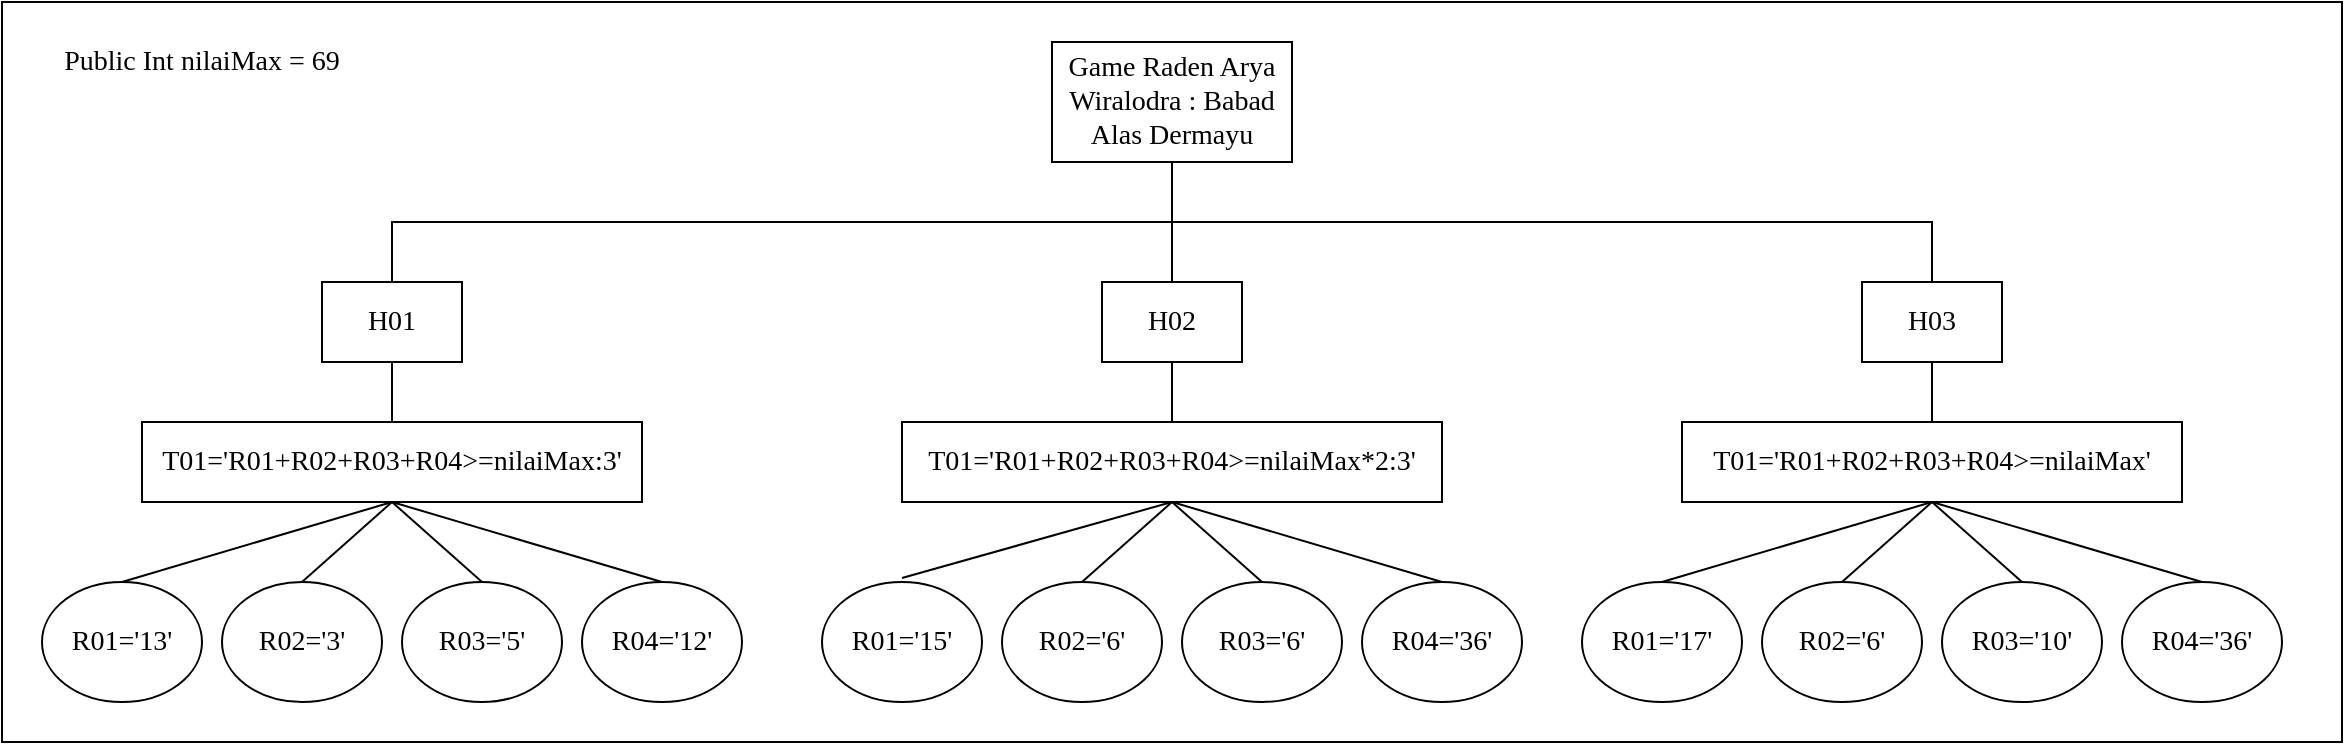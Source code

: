 <mxfile version="13.7.6" type="github">
  <diagram id="zMZedxxuEh53c-AYyQvR" name="Page-1">
    <mxGraphModel dx="1014" dy="498" grid="1" gridSize="10" guides="1" tooltips="1" connect="1" arrows="1" fold="1" page="1" pageScale="1" pageWidth="900" pageHeight="800" math="0" shadow="0">
      <root>
        <mxCell id="0" />
        <mxCell id="1" parent="0" />
        <mxCell id="JtY06ijEBdB0-CIDA702-45" value="" style="rounded=0;whiteSpace=wrap;html=1;fontSize=14;fontFamily=Times New Roman;" parent="1" vertex="1">
          <mxGeometry y="80" width="1170" height="370" as="geometry" />
        </mxCell>
        <mxCell id="JtY06ijEBdB0-CIDA702-27" style="edgeStyle=orthogonalEdgeStyle;rounded=0;orthogonalLoop=1;jettySize=auto;html=1;entryX=0.5;entryY=0;entryDx=0;entryDy=0;fontSize=14;endArrow=none;endFill=0;fontFamily=Times New Roman;" parent="1" source="JtY06ijEBdB0-CIDA702-1" target="JtY06ijEBdB0-CIDA702-3" edge="1">
          <mxGeometry relative="1" as="geometry" />
        </mxCell>
        <mxCell id="JtY06ijEBdB0-CIDA702-28" style="edgeStyle=orthogonalEdgeStyle;rounded=0;orthogonalLoop=1;jettySize=auto;html=1;entryX=0.5;entryY=0;entryDx=0;entryDy=0;fontSize=14;endArrow=none;endFill=0;fontFamily=Times New Roman;" parent="1" source="JtY06ijEBdB0-CIDA702-1" target="JtY06ijEBdB0-CIDA702-2" edge="1">
          <mxGeometry relative="1" as="geometry">
            <Array as="points">
              <mxPoint x="585" y="190" />
              <mxPoint x="195" y="190" />
            </Array>
          </mxGeometry>
        </mxCell>
        <mxCell id="JtY06ijEBdB0-CIDA702-29" style="edgeStyle=orthogonalEdgeStyle;rounded=0;orthogonalLoop=1;jettySize=auto;html=1;entryX=0.5;entryY=0;entryDx=0;entryDy=0;fontSize=14;endArrow=none;endFill=0;fontFamily=Times New Roman;" parent="1" source="JtY06ijEBdB0-CIDA702-1" target="JtY06ijEBdB0-CIDA702-4" edge="1">
          <mxGeometry relative="1" as="geometry">
            <Array as="points">
              <mxPoint x="585" y="190" />
              <mxPoint x="965" y="190" />
            </Array>
          </mxGeometry>
        </mxCell>
        <mxCell id="JtY06ijEBdB0-CIDA702-1" value="Game Raden Arya Wiralodra : Babad Alas Dermayu" style="rounded=0;whiteSpace=wrap;html=1;fontSize=14;fontFamily=Times New Roman;" parent="1" vertex="1">
          <mxGeometry x="525" y="100" width="120" height="60" as="geometry" />
        </mxCell>
        <mxCell id="JtY06ijEBdB0-CIDA702-31" style="edgeStyle=orthogonalEdgeStyle;rounded=0;orthogonalLoop=1;jettySize=auto;html=1;entryX=0.5;entryY=0;entryDx=0;entryDy=0;fontSize=14;endArrow=none;endFill=0;fontFamily=Times New Roman;" parent="1" source="JtY06ijEBdB0-CIDA702-2" target="JtY06ijEBdB0-CIDA702-5" edge="1">
          <mxGeometry relative="1" as="geometry" />
        </mxCell>
        <mxCell id="JtY06ijEBdB0-CIDA702-2" value="H01" style="rounded=0;whiteSpace=wrap;html=1;fontSize=14;fontFamily=Times New Roman;" parent="1" vertex="1">
          <mxGeometry x="160" y="220" width="70" height="40" as="geometry" />
        </mxCell>
        <mxCell id="JtY06ijEBdB0-CIDA702-30" style="edgeStyle=orthogonalEdgeStyle;rounded=0;orthogonalLoop=1;jettySize=auto;html=1;entryX=0.5;entryY=0;entryDx=0;entryDy=0;fontSize=14;endArrow=none;endFill=0;fontFamily=Times New Roman;" parent="1" source="JtY06ijEBdB0-CIDA702-3" target="JtY06ijEBdB0-CIDA702-6" edge="1">
          <mxGeometry relative="1" as="geometry" />
        </mxCell>
        <mxCell id="JtY06ijEBdB0-CIDA702-3" value="H02" style="rounded=0;whiteSpace=wrap;html=1;fontSize=14;fontFamily=Times New Roman;" parent="1" vertex="1">
          <mxGeometry x="550" y="220" width="70" height="40" as="geometry" />
        </mxCell>
        <mxCell id="JtY06ijEBdB0-CIDA702-32" style="edgeStyle=orthogonalEdgeStyle;rounded=0;orthogonalLoop=1;jettySize=auto;html=1;entryX=0.5;entryY=0;entryDx=0;entryDy=0;fontSize=14;endArrow=none;endFill=0;fontFamily=Times New Roman;" parent="1" source="JtY06ijEBdB0-CIDA702-4" target="JtY06ijEBdB0-CIDA702-7" edge="1">
          <mxGeometry relative="1" as="geometry" />
        </mxCell>
        <mxCell id="JtY06ijEBdB0-CIDA702-4" value="H03" style="rounded=0;whiteSpace=wrap;html=1;fontSize=14;fontFamily=Times New Roman;" parent="1" vertex="1">
          <mxGeometry x="930" y="220" width="70" height="40" as="geometry" />
        </mxCell>
        <mxCell id="JtY06ijEBdB0-CIDA702-5" value="T01=&#39;R01+R02+R03+R04&amp;gt;=nilaiMax:3&#39;" style="rounded=0;whiteSpace=wrap;html=1;fontSize=14;fontFamily=Times New Roman;" parent="1" vertex="1">
          <mxGeometry x="70" y="290" width="250" height="40" as="geometry" />
        </mxCell>
        <mxCell id="JtY06ijEBdB0-CIDA702-6" value="T01=&#39;R01+R02+R03+R04&amp;gt;=nilaiMax*2:3&#39;" style="rounded=0;whiteSpace=wrap;html=1;fontSize=14;fontFamily=Times New Roman;" parent="1" vertex="1">
          <mxGeometry x="450" y="290" width="270" height="40" as="geometry" />
        </mxCell>
        <mxCell id="JtY06ijEBdB0-CIDA702-7" value="T01=&#39;R01+R02+R03+R04&amp;gt;=nilaiMax&#39;" style="rounded=0;whiteSpace=wrap;html=1;fontSize=14;fontFamily=Times New Roman;" parent="1" vertex="1">
          <mxGeometry x="840" y="290" width="250" height="40" as="geometry" />
        </mxCell>
        <mxCell id="JtY06ijEBdB0-CIDA702-8" value="R01=&#39;13&#39;" style="ellipse;whiteSpace=wrap;html=1;fontSize=14;fontFamily=Times New Roman;" parent="1" vertex="1">
          <mxGeometry x="20" y="370" width="80" height="60" as="geometry" />
        </mxCell>
        <mxCell id="JtY06ijEBdB0-CIDA702-9" value="R02=&#39;3&#39;" style="ellipse;whiteSpace=wrap;html=1;fontSize=14;fontFamily=Times New Roman;" parent="1" vertex="1">
          <mxGeometry x="110" y="370" width="80" height="60" as="geometry" />
        </mxCell>
        <mxCell id="JtY06ijEBdB0-CIDA702-10" value="R03=&#39;5&#39;" style="ellipse;whiteSpace=wrap;html=1;fontSize=14;fontFamily=Times New Roman;" parent="1" vertex="1">
          <mxGeometry x="200" y="370" width="80" height="60" as="geometry" />
        </mxCell>
        <mxCell id="JtY06ijEBdB0-CIDA702-11" value="R04=&#39;12&#39;" style="ellipse;whiteSpace=wrap;html=1;fontSize=14;fontFamily=Times New Roman;" parent="1" vertex="1">
          <mxGeometry x="290" y="370" width="80" height="60" as="geometry" />
        </mxCell>
        <mxCell id="JtY06ijEBdB0-CIDA702-17" value="R01=&#39;15&#39;" style="ellipse;whiteSpace=wrap;html=1;fontSize=14;fontFamily=Times New Roman;" parent="1" vertex="1">
          <mxGeometry x="410" y="370" width="80" height="60" as="geometry" />
        </mxCell>
        <mxCell id="JtY06ijEBdB0-CIDA702-18" value="R02=&#39;6&#39;" style="ellipse;whiteSpace=wrap;html=1;fontSize=14;fontFamily=Times New Roman;" parent="1" vertex="1">
          <mxGeometry x="500" y="370" width="80" height="60" as="geometry" />
        </mxCell>
        <mxCell id="JtY06ijEBdB0-CIDA702-19" value="R03=&#39;6&#39;" style="ellipse;whiteSpace=wrap;html=1;fontSize=14;fontFamily=Times New Roman;" parent="1" vertex="1">
          <mxGeometry x="590" y="370" width="80" height="60" as="geometry" />
        </mxCell>
        <mxCell id="JtY06ijEBdB0-CIDA702-20" value="R04=&#39;36&#39;" style="ellipse;whiteSpace=wrap;html=1;fontSize=14;fontFamily=Times New Roman;" parent="1" vertex="1">
          <mxGeometry x="680" y="370" width="80" height="60" as="geometry" />
        </mxCell>
        <mxCell id="JtY06ijEBdB0-CIDA702-21" value="R01=&#39;17&#39;" style="ellipse;whiteSpace=wrap;html=1;fontSize=14;fontFamily=Times New Roman;" parent="1" vertex="1">
          <mxGeometry x="790" y="370" width="80" height="60" as="geometry" />
        </mxCell>
        <mxCell id="JtY06ijEBdB0-CIDA702-22" value="R02=&#39;6&#39;" style="ellipse;whiteSpace=wrap;html=1;fontSize=14;fontFamily=Times New Roman;" parent="1" vertex="1">
          <mxGeometry x="880" y="370" width="80" height="60" as="geometry" />
        </mxCell>
        <mxCell id="JtY06ijEBdB0-CIDA702-23" value="R03=&#39;10&#39;" style="ellipse;whiteSpace=wrap;html=1;fontSize=14;fontFamily=Times New Roman;" parent="1" vertex="1">
          <mxGeometry x="970" y="370" width="80" height="60" as="geometry" />
        </mxCell>
        <mxCell id="JtY06ijEBdB0-CIDA702-24" value="R04=&#39;36&#39;" style="ellipse;whiteSpace=wrap;html=1;fontSize=14;fontFamily=Times New Roman;" parent="1" vertex="1">
          <mxGeometry x="1060" y="370" width="80" height="60" as="geometry" />
        </mxCell>
        <mxCell id="JtY06ijEBdB0-CIDA702-33" value="" style="endArrow=none;html=1;fontSize=14;exitX=0.5;exitY=0;exitDx=0;exitDy=0;entryX=0.5;entryY=1;entryDx=0;entryDy=0;fontFamily=Times New Roman;" parent="1" source="JtY06ijEBdB0-CIDA702-8" target="JtY06ijEBdB0-CIDA702-5" edge="1">
          <mxGeometry width="50" height="50" relative="1" as="geometry">
            <mxPoint x="120" y="550" as="sourcePoint" />
            <mxPoint x="170" y="500" as="targetPoint" />
          </mxGeometry>
        </mxCell>
        <mxCell id="JtY06ijEBdB0-CIDA702-34" value="" style="endArrow=none;html=1;fontSize=14;exitX=0.5;exitY=0;exitDx=0;exitDy=0;entryX=0.5;entryY=1;entryDx=0;entryDy=0;fontFamily=Times New Roman;" parent="1" source="JtY06ijEBdB0-CIDA702-9" edge="1">
          <mxGeometry width="50" height="50" relative="1" as="geometry">
            <mxPoint x="60" y="370" as="sourcePoint" />
            <mxPoint x="195" y="330" as="targetPoint" />
          </mxGeometry>
        </mxCell>
        <mxCell id="JtY06ijEBdB0-CIDA702-35" value="" style="endArrow=none;html=1;fontSize=14;exitX=0.5;exitY=0;exitDx=0;exitDy=0;entryX=0.5;entryY=1;entryDx=0;entryDy=0;fontFamily=Times New Roman;" parent="1" source="JtY06ijEBdB0-CIDA702-10" edge="1">
          <mxGeometry width="50" height="50" relative="1" as="geometry">
            <mxPoint x="150" y="370" as="sourcePoint" />
            <mxPoint x="195" y="330" as="targetPoint" />
          </mxGeometry>
        </mxCell>
        <mxCell id="JtY06ijEBdB0-CIDA702-36" value="" style="endArrow=none;html=1;fontSize=14;exitX=0.5;exitY=0;exitDx=0;exitDy=0;entryX=0.5;entryY=1;entryDx=0;entryDy=0;fontFamily=Times New Roman;" parent="1" source="JtY06ijEBdB0-CIDA702-11" edge="1">
          <mxGeometry width="50" height="50" relative="1" as="geometry">
            <mxPoint x="240" y="370" as="sourcePoint" />
            <mxPoint x="195" y="330" as="targetPoint" />
          </mxGeometry>
        </mxCell>
        <mxCell id="JtY06ijEBdB0-CIDA702-37" value="" style="endArrow=none;html=1;fontSize=14;entryX=0.5;entryY=1;entryDx=0;entryDy=0;fontFamily=Times New Roman;" parent="1" target="JtY06ijEBdB0-CIDA702-6" edge="1">
          <mxGeometry width="50" height="50" relative="1" as="geometry">
            <mxPoint x="450" y="368" as="sourcePoint" />
            <mxPoint x="195" y="330" as="targetPoint" />
          </mxGeometry>
        </mxCell>
        <mxCell id="JtY06ijEBdB0-CIDA702-38" value="" style="endArrow=none;html=1;fontSize=14;entryX=0.5;entryY=1;entryDx=0;entryDy=0;exitX=0.5;exitY=0;exitDx=0;exitDy=0;fontFamily=Times New Roman;" parent="1" source="JtY06ijEBdB0-CIDA702-18" edge="1">
          <mxGeometry width="50" height="50" relative="1" as="geometry">
            <mxPoint x="450" y="368" as="sourcePoint" />
            <mxPoint x="585" y="330" as="targetPoint" />
          </mxGeometry>
        </mxCell>
        <mxCell id="JtY06ijEBdB0-CIDA702-39" value="" style="endArrow=none;html=1;fontSize=14;entryX=0.5;entryY=1;entryDx=0;entryDy=0;exitX=0.5;exitY=0;exitDx=0;exitDy=0;fontFamily=Times New Roman;" parent="1" source="JtY06ijEBdB0-CIDA702-19" edge="1">
          <mxGeometry width="50" height="50" relative="1" as="geometry">
            <mxPoint x="540" y="370" as="sourcePoint" />
            <mxPoint x="585" y="330" as="targetPoint" />
          </mxGeometry>
        </mxCell>
        <mxCell id="JtY06ijEBdB0-CIDA702-40" value="" style="endArrow=none;html=1;fontSize=14;entryX=0.5;entryY=1;entryDx=0;entryDy=0;exitX=0.5;exitY=0;exitDx=0;exitDy=0;fontFamily=Times New Roman;" parent="1" source="JtY06ijEBdB0-CIDA702-20" edge="1">
          <mxGeometry width="50" height="50" relative="1" as="geometry">
            <mxPoint x="630" y="370" as="sourcePoint" />
            <mxPoint x="585" y="330" as="targetPoint" />
          </mxGeometry>
        </mxCell>
        <mxCell id="JtY06ijEBdB0-CIDA702-41" value="" style="endArrow=none;html=1;fontSize=14;entryX=0.5;entryY=1;entryDx=0;entryDy=0;exitX=0.5;exitY=0;exitDx=0;exitDy=0;fontFamily=Times New Roman;" parent="1" source="JtY06ijEBdB0-CIDA702-21" target="JtY06ijEBdB0-CIDA702-7" edge="1">
          <mxGeometry width="50" height="50" relative="1" as="geometry">
            <mxPoint x="720" y="370" as="sourcePoint" />
            <mxPoint x="585" y="330" as="targetPoint" />
          </mxGeometry>
        </mxCell>
        <mxCell id="JtY06ijEBdB0-CIDA702-42" value="" style="endArrow=none;html=1;fontSize=14;entryX=0.5;entryY=1;entryDx=0;entryDy=0;exitX=0.5;exitY=0;exitDx=0;exitDy=0;fontFamily=Times New Roman;" parent="1" source="JtY06ijEBdB0-CIDA702-22" edge="1">
          <mxGeometry width="50" height="50" relative="1" as="geometry">
            <mxPoint x="830" y="370" as="sourcePoint" />
            <mxPoint x="965" y="330" as="targetPoint" />
          </mxGeometry>
        </mxCell>
        <mxCell id="JtY06ijEBdB0-CIDA702-43" value="" style="endArrow=none;html=1;fontSize=14;entryX=0.5;entryY=1;entryDx=0;entryDy=0;exitX=0.5;exitY=0;exitDx=0;exitDy=0;fontFamily=Times New Roman;" parent="1" source="JtY06ijEBdB0-CIDA702-23" edge="1">
          <mxGeometry width="50" height="50" relative="1" as="geometry">
            <mxPoint x="920" y="370" as="sourcePoint" />
            <mxPoint x="965" y="330" as="targetPoint" />
          </mxGeometry>
        </mxCell>
        <mxCell id="JtY06ijEBdB0-CIDA702-44" value="" style="endArrow=none;html=1;fontSize=14;entryX=0.5;entryY=1;entryDx=0;entryDy=0;exitX=0.5;exitY=0;exitDx=0;exitDy=0;fontFamily=Times New Roman;" parent="1" source="JtY06ijEBdB0-CIDA702-24" edge="1">
          <mxGeometry width="50" height="50" relative="1" as="geometry">
            <mxPoint x="1010" y="370" as="sourcePoint" />
            <mxPoint x="965" y="330" as="targetPoint" />
          </mxGeometry>
        </mxCell>
        <mxCell id="JtY06ijEBdB0-CIDA702-46" value="Public Int nilaiMax = 69" style="text;html=1;strokeColor=none;fillColor=none;align=center;verticalAlign=middle;whiteSpace=wrap;rounded=0;fontSize=14;fontFamily=Times New Roman;" parent="1" vertex="1">
          <mxGeometry x="20" y="100" width="160" height="20" as="geometry" />
        </mxCell>
      </root>
    </mxGraphModel>
  </diagram>
</mxfile>
